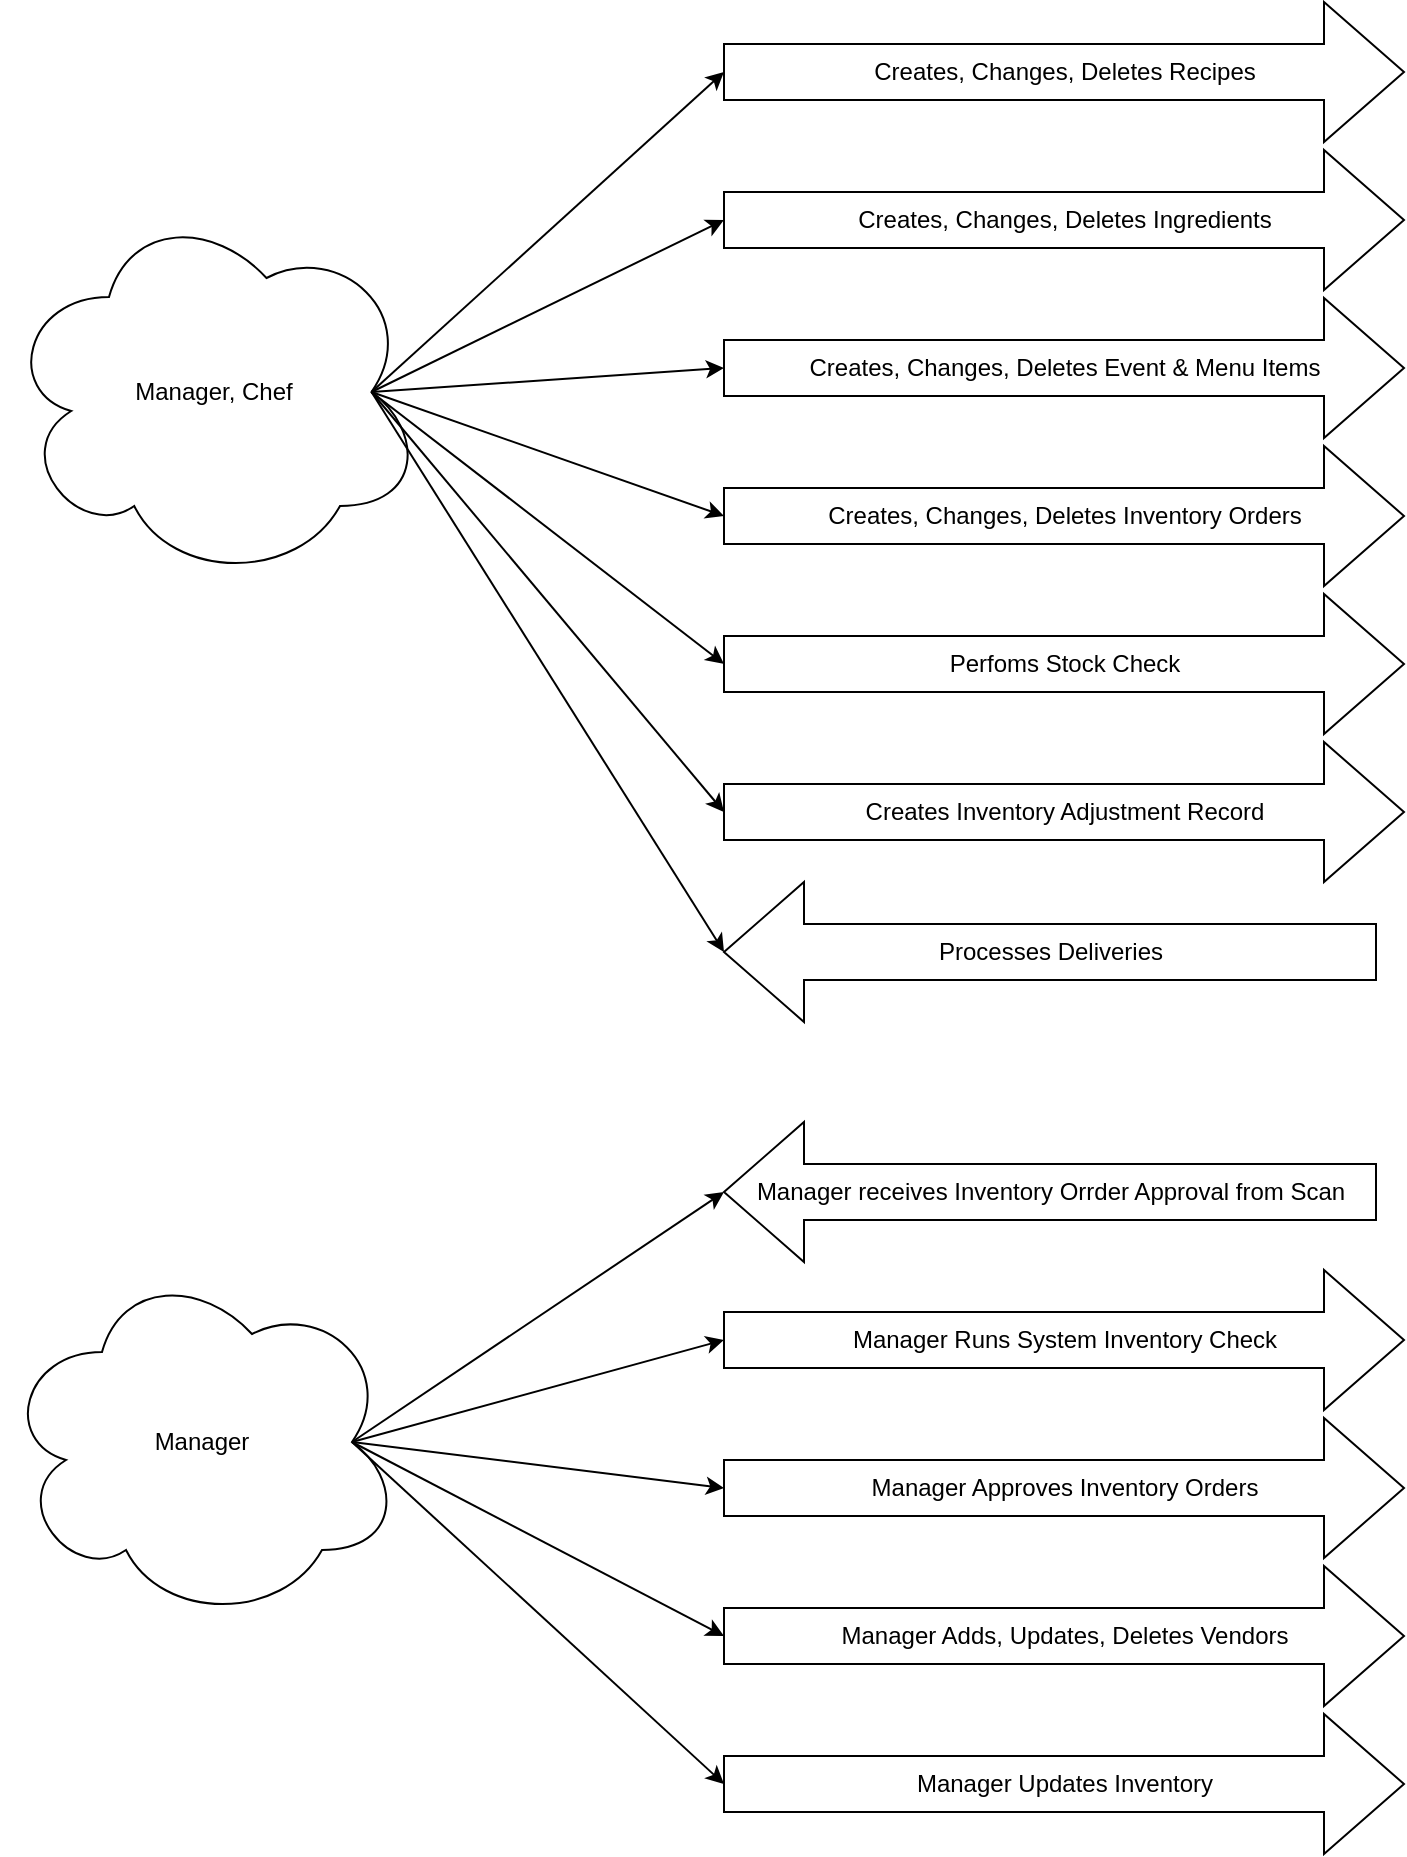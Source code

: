 <mxfile version="14.6.13" type="device"><diagram id="tVlq7XBafB6l9nNKe19S" name="Page-1"><mxGraphModel dx="1874" dy="592" grid="1" gridSize="10" guides="1" tooltips="1" connect="1" arrows="1" fold="1" page="1" pageScale="1" pageWidth="850" pageHeight="1100" math="0" shadow="0"><root><mxCell id="0"/><mxCell id="1" parent="0"/><mxCell id="fa7sKnxjIDn1LXY_sqik-5" value="Manager, Chef" style="ellipse;shape=cloud;whiteSpace=wrap;html=1;" parent="1" vertex="1"><mxGeometry x="-800" y="120" width="210" height="190" as="geometry"/></mxCell><mxCell id="fa7sKnxjIDn1LXY_sqik-6" value="Creates, Changes, Deletes Recipes" style="html=1;shadow=0;dashed=0;align=center;verticalAlign=middle;shape=mxgraph.arrows2.arrow;dy=0.6;dx=40;notch=0;strokeWidth=1;" parent="1" vertex="1"><mxGeometry x="-440" y="20" width="340" height="70" as="geometry"/></mxCell><mxCell id="fa7sKnxjIDn1LXY_sqik-7" value="Creates, Changes, Deletes Event &amp;amp; Menu Items" style="html=1;shadow=0;dashed=0;align=center;verticalAlign=middle;shape=mxgraph.arrows2.arrow;dy=0.6;dx=40;notch=0;" parent="1" vertex="1"><mxGeometry x="-440" y="168" width="340" height="70" as="geometry"/></mxCell><mxCell id="fa7sKnxjIDn1LXY_sqik-8" value="Creates, Changes, Deletes Ingredients" style="html=1;shadow=0;dashed=0;align=center;verticalAlign=middle;shape=mxgraph.arrows2.arrow;dy=0.6;dx=40;notch=0;" parent="1" vertex="1"><mxGeometry x="-440" y="94" width="340" height="70" as="geometry"/></mxCell><mxCell id="fa7sKnxjIDn1LXY_sqik-10" value="Manager" style="ellipse;shape=cloud;whiteSpace=wrap;html=1;" parent="1" vertex="1"><mxGeometry x="-801" y="650" width="200" height="180" as="geometry"/></mxCell><mxCell id="fa7sKnxjIDn1LXY_sqik-12" value="Creates, Changes, Deletes Inventory Orders" style="html=1;shadow=0;dashed=0;align=center;verticalAlign=middle;shape=mxgraph.arrows2.arrow;dy=0.6;dx=40;notch=0;" parent="1" vertex="1"><mxGeometry x="-440" y="242" width="340" height="70" as="geometry"/></mxCell><mxCell id="fa7sKnxjIDn1LXY_sqik-13" value="Manager Approves Inventory Orders" style="html=1;shadow=0;dashed=0;align=center;verticalAlign=middle;shape=mxgraph.arrows2.arrow;dy=0.6;dx=40;notch=0;" parent="1" vertex="1"><mxGeometry x="-440" y="728" width="340" height="70" as="geometry"/></mxCell><mxCell id="fa7sKnxjIDn1LXY_sqik-14" value="Manager Updates Inventory" style="html=1;shadow=0;dashed=0;align=center;verticalAlign=middle;shape=mxgraph.arrows2.arrow;dy=0.6;dx=40;notch=0;" parent="1" vertex="1"><mxGeometry x="-440" y="876" width="340" height="70" as="geometry"/></mxCell><mxCell id="fa7sKnxjIDn1LXY_sqik-15" value="Manager Runs System Inventory Check" style="html=1;shadow=0;dashed=0;align=center;verticalAlign=middle;shape=mxgraph.arrows2.arrow;dy=0.6;dx=40;notch=0;" parent="1" vertex="1"><mxGeometry x="-440" y="654" width="340" height="70" as="geometry"/></mxCell><mxCell id="fa7sKnxjIDn1LXY_sqik-16" value="Manager receives Inventory Orrder Approval from Scan" style="html=1;shadow=0;dashed=0;align=center;verticalAlign=middle;shape=mxgraph.arrows2.arrow;dy=0.6;dx=40;flipH=1;notch=0;" parent="1" vertex="1"><mxGeometry x="-440" y="580" width="326" height="70" as="geometry"/></mxCell><mxCell id="fa7sKnxjIDn1LXY_sqik-17" value="Manager Adds, Updates, Deletes Vendors" style="html=1;shadow=0;dashed=0;align=center;verticalAlign=middle;shape=mxgraph.arrows2.arrow;dy=0.6;dx=40;notch=0;" parent="1" vertex="1"><mxGeometry x="-440" y="802" width="340" height="70" as="geometry"/></mxCell><mxCell id="fa7sKnxjIDn1LXY_sqik-18" value="Perfoms Stock Check" style="html=1;shadow=0;dashed=0;align=center;verticalAlign=middle;shape=mxgraph.arrows2.arrow;dy=0.6;dx=40;notch=0;" parent="1" vertex="1"><mxGeometry x="-440" y="316" width="340" height="70" as="geometry"/></mxCell><mxCell id="fa7sKnxjIDn1LXY_sqik-20" value="Creates Inventory Adjustment Record" style="html=1;shadow=0;dashed=0;align=center;verticalAlign=middle;shape=mxgraph.arrows2.arrow;dy=0.6;dx=40;notch=0;" parent="1" vertex="1"><mxGeometry x="-440" y="390" width="340" height="70" as="geometry"/></mxCell><mxCell id="fa7sKnxjIDn1LXY_sqik-21" value="" style="endArrow=classic;html=1;entryX=0;entryY=0.5;entryDx=0;entryDy=0;entryPerimeter=0;exitX=0.875;exitY=0.5;exitDx=0;exitDy=0;exitPerimeter=0;" parent="1" source="fa7sKnxjIDn1LXY_sqik-5" target="fa7sKnxjIDn1LXY_sqik-6" edge="1"><mxGeometry width="50" height="50" relative="1" as="geometry"><mxPoint x="-580" y="120" as="sourcePoint"/><mxPoint x="-530" y="70" as="targetPoint"/></mxGeometry></mxCell><mxCell id="fa7sKnxjIDn1LXY_sqik-22" value="" style="endArrow=classic;html=1;entryX=0;entryY=0.5;entryDx=0;entryDy=0;entryPerimeter=0;exitX=0.875;exitY=0.5;exitDx=0;exitDy=0;exitPerimeter=0;" parent="1" source="fa7sKnxjIDn1LXY_sqik-5" target="fa7sKnxjIDn1LXY_sqik-8" edge="1"><mxGeometry width="50" height="50" relative="1" as="geometry"><mxPoint x="-620" y="220" as="sourcePoint"/><mxPoint x="-430" y="65" as="targetPoint"/></mxGeometry></mxCell><mxCell id="fa7sKnxjIDn1LXY_sqik-23" value="" style="endArrow=classic;html=1;entryX=0;entryY=0.5;entryDx=0;entryDy=0;entryPerimeter=0;exitX=0.875;exitY=0.5;exitDx=0;exitDy=0;exitPerimeter=0;" parent="1" source="fa7sKnxjIDn1LXY_sqik-5" target="fa7sKnxjIDn1LXY_sqik-7" edge="1"><mxGeometry width="50" height="50" relative="1" as="geometry"><mxPoint x="-596.25" y="235" as="sourcePoint"/><mxPoint x="-420" y="75" as="targetPoint"/></mxGeometry></mxCell><mxCell id="fa7sKnxjIDn1LXY_sqik-24" value="" style="endArrow=classic;html=1;entryX=0;entryY=0.5;entryDx=0;entryDy=0;entryPerimeter=0;exitX=0.875;exitY=0.5;exitDx=0;exitDy=0;exitPerimeter=0;" parent="1" source="fa7sKnxjIDn1LXY_sqik-5" target="fa7sKnxjIDn1LXY_sqik-12" edge="1"><mxGeometry width="50" height="50" relative="1" as="geometry"><mxPoint x="-606.25" y="225" as="sourcePoint"/><mxPoint x="-430" y="205" as="targetPoint"/></mxGeometry></mxCell><mxCell id="fa7sKnxjIDn1LXY_sqik-25" value="" style="endArrow=classic;html=1;entryX=0;entryY=0.5;entryDx=0;entryDy=0;entryPerimeter=0;exitX=0.875;exitY=0.5;exitDx=0;exitDy=0;exitPerimeter=0;" parent="1" source="fa7sKnxjIDn1LXY_sqik-5" target="fa7sKnxjIDn1LXY_sqik-18" edge="1"><mxGeometry width="50" height="50" relative="1" as="geometry"><mxPoint x="-596.25" y="235" as="sourcePoint"/><mxPoint x="-420" y="215" as="targetPoint"/></mxGeometry></mxCell><mxCell id="fa7sKnxjIDn1LXY_sqik-26" value="" style="endArrow=classic;html=1;entryX=0;entryY=0.5;entryDx=0;entryDy=0;entryPerimeter=0;exitX=0.875;exitY=0.5;exitDx=0;exitDy=0;exitPerimeter=0;" parent="1" source="fa7sKnxjIDn1LXY_sqik-5" target="fa7sKnxjIDn1LXY_sqik-20" edge="1"><mxGeometry width="50" height="50" relative="1" as="geometry"><mxPoint x="-586.25" y="245" as="sourcePoint"/><mxPoint x="-410" y="225" as="targetPoint"/></mxGeometry></mxCell><mxCell id="fa7sKnxjIDn1LXY_sqik-27" value="" style="endArrow=classic;html=1;entryX=1;entryY=0.5;entryDx=0;entryDy=0;entryPerimeter=0;exitX=0.875;exitY=0.5;exitDx=0;exitDy=0;exitPerimeter=0;" parent="1" source="fa7sKnxjIDn1LXY_sqik-10" target="fa7sKnxjIDn1LXY_sqik-16" edge="1"><mxGeometry width="50" height="50" relative="1" as="geometry"><mxPoint x="-606.25" y="345" as="sourcePoint"/><mxPoint x="-430" y="535" as="targetPoint"/></mxGeometry></mxCell><mxCell id="fa7sKnxjIDn1LXY_sqik-28" value="" style="endArrow=classic;html=1;entryX=0;entryY=0.5;entryDx=0;entryDy=0;entryPerimeter=0;exitX=0.875;exitY=0.5;exitDx=0;exitDy=0;exitPerimeter=0;" parent="1" source="fa7sKnxjIDn1LXY_sqik-10" target="fa7sKnxjIDn1LXY_sqik-15" edge="1"><mxGeometry width="50" height="50" relative="1" as="geometry"><mxPoint x="-645" y="750" as="sourcePoint"/><mxPoint x="-430" y="625" as="targetPoint"/></mxGeometry></mxCell><mxCell id="fa7sKnxjIDn1LXY_sqik-29" value="" style="endArrow=classic;html=1;entryX=0;entryY=0.5;entryDx=0;entryDy=0;entryPerimeter=0;exitX=0.875;exitY=0.5;exitDx=0;exitDy=0;exitPerimeter=0;" parent="1" source="fa7sKnxjIDn1LXY_sqik-10" target="fa7sKnxjIDn1LXY_sqik-13" edge="1"><mxGeometry width="50" height="50" relative="1" as="geometry"><mxPoint x="-635" y="760" as="sourcePoint"/><mxPoint x="-420" y="635" as="targetPoint"/></mxGeometry></mxCell><mxCell id="fa7sKnxjIDn1LXY_sqik-30" value="" style="endArrow=classic;html=1;entryX=0;entryY=0.5;entryDx=0;entryDy=0;entryPerimeter=0;exitX=0.875;exitY=0.5;exitDx=0;exitDy=0;exitPerimeter=0;" parent="1" source="fa7sKnxjIDn1LXY_sqik-10" target="fa7sKnxjIDn1LXY_sqik-17" edge="1"><mxGeometry width="50" height="50" relative="1" as="geometry"><mxPoint x="-625" y="770" as="sourcePoint"/><mxPoint x="-410" y="645" as="targetPoint"/></mxGeometry></mxCell><mxCell id="fa7sKnxjIDn1LXY_sqik-31" value="" style="endArrow=classic;html=1;entryX=0;entryY=0.5;entryDx=0;entryDy=0;entryPerimeter=0;exitX=0.875;exitY=0.5;exitDx=0;exitDy=0;exitPerimeter=0;" parent="1" source="fa7sKnxjIDn1LXY_sqik-10" target="fa7sKnxjIDn1LXY_sqik-14" edge="1"><mxGeometry width="50" height="50" relative="1" as="geometry"><mxPoint x="-615" y="780" as="sourcePoint"/><mxPoint x="-400" y="655" as="targetPoint"/></mxGeometry></mxCell><mxCell id="NsbqCM-KqY7TQspaBR9q-1" value="Processes Deliveries" style="html=1;shadow=0;dashed=0;align=center;verticalAlign=middle;shape=mxgraph.arrows2.arrow;dy=0.6;dx=40;flipH=1;notch=0;" parent="1" vertex="1"><mxGeometry x="-440" y="460" width="326" height="70" as="geometry"/></mxCell><mxCell id="NsbqCM-KqY7TQspaBR9q-2" value="" style="endArrow=classic;html=1;entryX=1;entryY=0.5;entryDx=0;entryDy=0;entryPerimeter=0;exitX=0.875;exitY=0.5;exitDx=0;exitDy=0;exitPerimeter=0;" parent="1" source="fa7sKnxjIDn1LXY_sqik-5" target="NsbqCM-KqY7TQspaBR9q-1" edge="1"><mxGeometry width="50" height="50" relative="1" as="geometry"><mxPoint x="-606.25" y="225" as="sourcePoint"/><mxPoint x="-430" y="435" as="targetPoint"/></mxGeometry></mxCell></root></mxGraphModel></diagram></mxfile>
